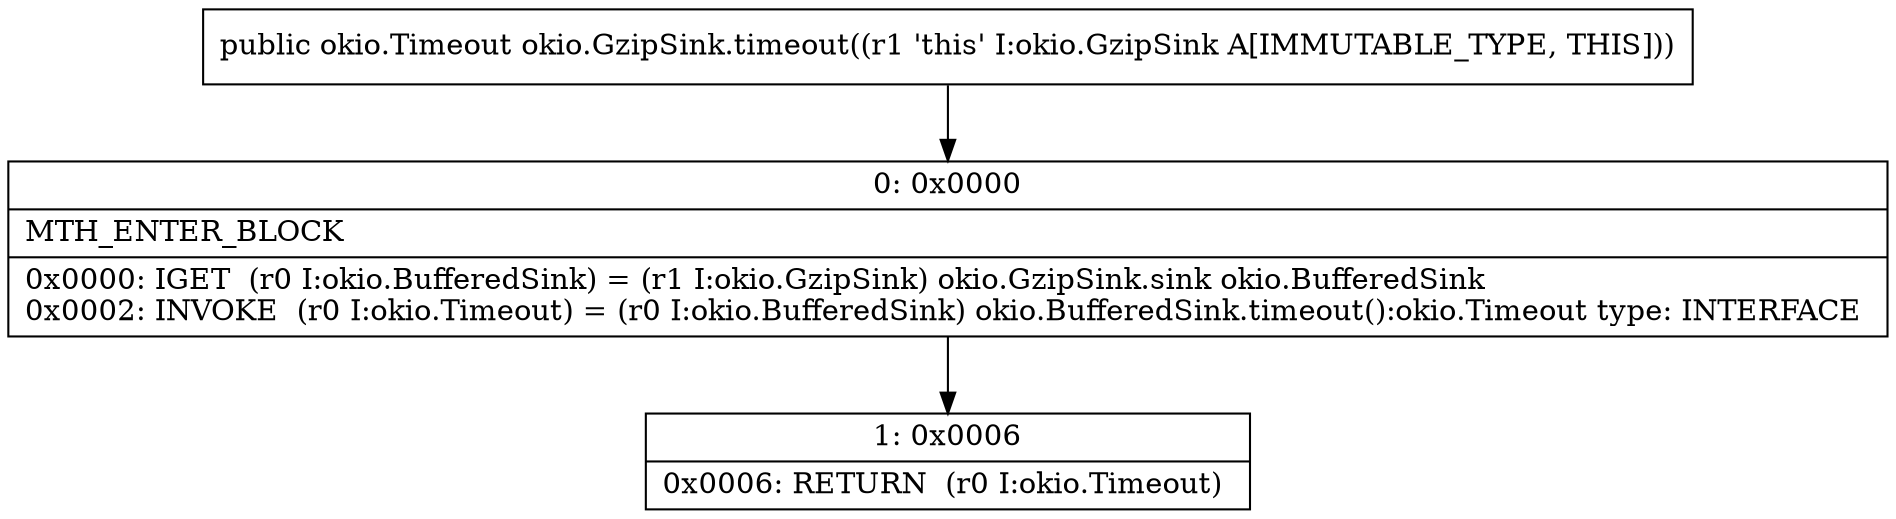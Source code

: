 digraph "CFG forokio.GzipSink.timeout()Lokio\/Timeout;" {
Node_0 [shape=record,label="{0\:\ 0x0000|MTH_ENTER_BLOCK\l|0x0000: IGET  (r0 I:okio.BufferedSink) = (r1 I:okio.GzipSink) okio.GzipSink.sink okio.BufferedSink \l0x0002: INVOKE  (r0 I:okio.Timeout) = (r0 I:okio.BufferedSink) okio.BufferedSink.timeout():okio.Timeout type: INTERFACE \l}"];
Node_1 [shape=record,label="{1\:\ 0x0006|0x0006: RETURN  (r0 I:okio.Timeout) \l}"];
MethodNode[shape=record,label="{public okio.Timeout okio.GzipSink.timeout((r1 'this' I:okio.GzipSink A[IMMUTABLE_TYPE, THIS])) }"];
MethodNode -> Node_0;
Node_0 -> Node_1;
}

